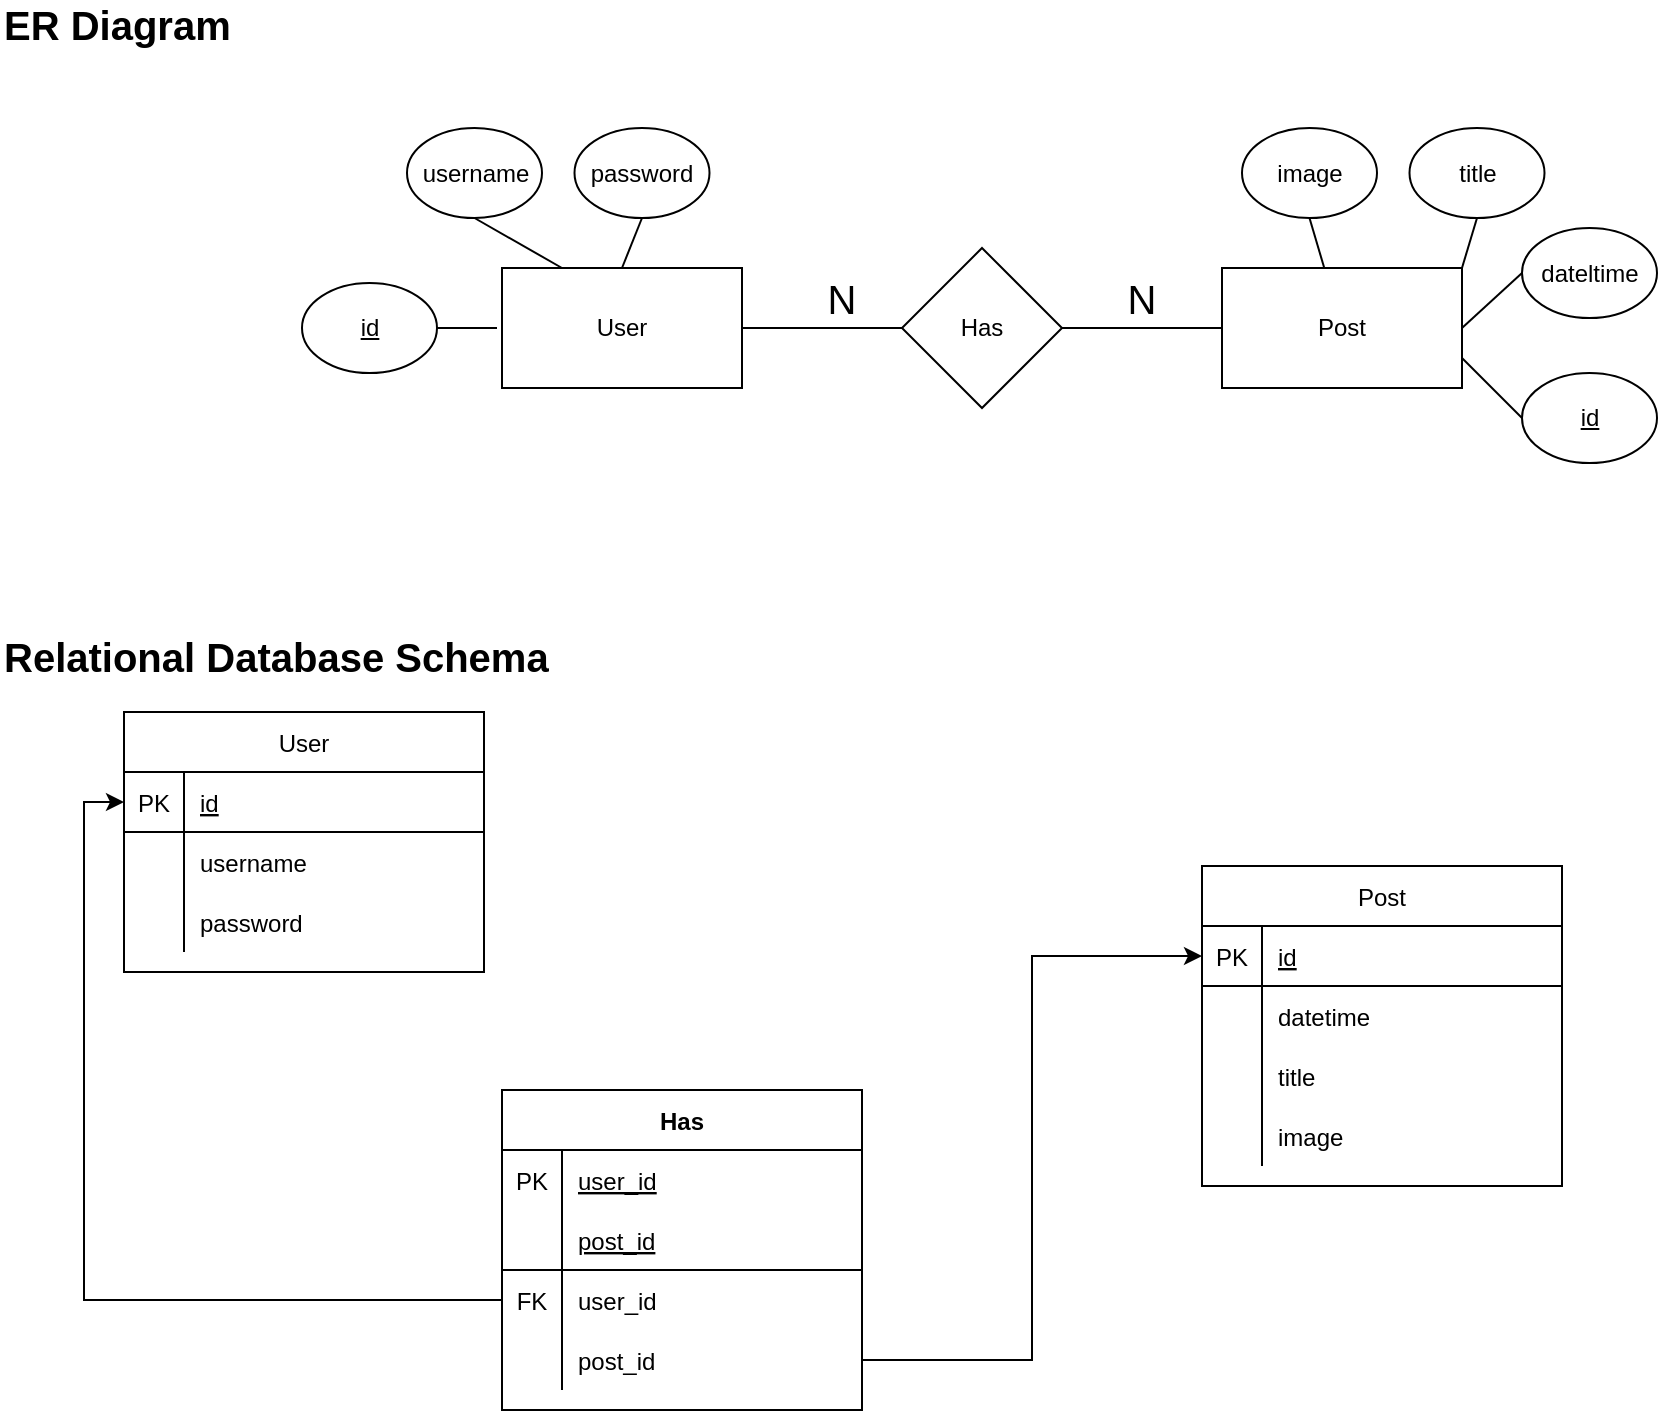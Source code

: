 <mxfile version="15.6.2" type="device"><diagram id="aey4d5iHCI3yIHlzrN2B" name="Page-1"><mxGraphModel dx="1426" dy="825" grid="0" gridSize="10" guides="1" tooltips="1" connect="1" arrows="1" fold="1" page="1" pageScale="1" pageWidth="1169" pageHeight="827" math="0" shadow="0"><root><mxCell id="0"/><mxCell id="1" parent="0"/><mxCell id="T3Nx83zOeM1gn6MiHtZg-17" value="ER Diagram" style="text;html=1;strokeColor=none;fillColor=none;align=left;verticalAlign=middle;whiteSpace=wrap;rounded=0;shadow=0;fontSize=20;fontStyle=1" parent="1" vertex="1"><mxGeometry x="146.25" y="34" width="160" height="20" as="geometry"/></mxCell><mxCell id="T3Nx83zOeM1gn6MiHtZg-18" value="Relational Database Schema" style="text;html=1;strokeColor=none;fillColor=none;align=left;verticalAlign=middle;whiteSpace=wrap;rounded=0;shadow=0;fontSize=20;fontStyle=1" parent="1" vertex="1"><mxGeometry x="146.25" y="350" width="287.5" height="20" as="geometry"/></mxCell><mxCell id="T3Nx83zOeM1gn6MiHtZg-73" style="edgeStyle=none;rounded=0;orthogonalLoop=1;jettySize=auto;html=1;exitX=1;exitY=0.5;exitDx=0;exitDy=0;entryX=0;entryY=0.5;entryDx=0;entryDy=0;endArrow=none;endFill=0;" parent="1" source="T3Nx83zOeM1gn6MiHtZg-66" target="T3Nx83zOeM1gn6MiHtZg-70" edge="1"><mxGeometry relative="1" as="geometry"/></mxCell><mxCell id="T3Nx83zOeM1gn6MiHtZg-66" value="User" style="rounded=0;whiteSpace=wrap;html=1;" parent="1" vertex="1"><mxGeometry x="397" y="166" width="120" height="60" as="geometry"/></mxCell><mxCell id="T3Nx83zOeM1gn6MiHtZg-71" style="rounded=0;orthogonalLoop=1;jettySize=auto;html=1;exitX=0.5;exitY=1;exitDx=0;exitDy=0;entryX=0.25;entryY=0;entryDx=0;entryDy=0;endArrow=none;endFill=0;" parent="1" source="T3Nx83zOeM1gn6MiHtZg-67" target="T3Nx83zOeM1gn6MiHtZg-66" edge="1"><mxGeometry relative="1" as="geometry"/></mxCell><mxCell id="T3Nx83zOeM1gn6MiHtZg-67" value="username" style="ellipse;whiteSpace=wrap;html=1;fontStyle=0" parent="1" vertex="1"><mxGeometry x="349.5" y="96" width="67.5" height="45" as="geometry"/></mxCell><mxCell id="T3Nx83zOeM1gn6MiHtZg-72" style="edgeStyle=none;rounded=0;orthogonalLoop=1;jettySize=auto;html=1;exitX=0.5;exitY=1;exitDx=0;exitDy=0;entryX=0.5;entryY=0;entryDx=0;entryDy=0;endArrow=none;endFill=0;" parent="1" source="T3Nx83zOeM1gn6MiHtZg-69" target="T3Nx83zOeM1gn6MiHtZg-66" edge="1"><mxGeometry relative="1" as="geometry"/></mxCell><mxCell id="T3Nx83zOeM1gn6MiHtZg-69" value="password" style="ellipse;whiteSpace=wrap;html=1;fontStyle=0" parent="1" vertex="1"><mxGeometry x="433.25" y="96" width="67.5" height="45" as="geometry"/></mxCell><mxCell id="T3Nx83zOeM1gn6MiHtZg-70" value="Has" style="rhombus;whiteSpace=wrap;html=1;" parent="1" vertex="1"><mxGeometry x="597" y="156" width="80" height="80" as="geometry"/></mxCell><mxCell id="T3Nx83zOeM1gn6MiHtZg-75" style="edgeStyle=none;rounded=0;orthogonalLoop=1;jettySize=auto;html=1;exitX=0;exitY=0.5;exitDx=0;exitDy=0;entryX=1;entryY=0.5;entryDx=0;entryDy=0;endArrow=none;endFill=0;" parent="1" source="T3Nx83zOeM1gn6MiHtZg-74" target="T3Nx83zOeM1gn6MiHtZg-70" edge="1"><mxGeometry relative="1" as="geometry"/></mxCell><mxCell id="T3Nx83zOeM1gn6MiHtZg-74" value="Post" style="rounded=0;whiteSpace=wrap;html=1;" parent="1" vertex="1"><mxGeometry x="757" y="166" width="120" height="60" as="geometry"/></mxCell><mxCell id="T3Nx83zOeM1gn6MiHtZg-80" style="edgeStyle=none;rounded=0;orthogonalLoop=1;jettySize=auto;html=1;exitX=0.5;exitY=1;exitDx=0;exitDy=0;endArrow=none;endFill=0;" parent="1" source="T3Nx83zOeM1gn6MiHtZg-76" target="T3Nx83zOeM1gn6MiHtZg-74" edge="1"><mxGeometry relative="1" as="geometry"/></mxCell><mxCell id="T3Nx83zOeM1gn6MiHtZg-76" value="image" style="ellipse;whiteSpace=wrap;html=1;fontStyle=0" parent="1" vertex="1"><mxGeometry x="767" y="96" width="67.5" height="45" as="geometry"/></mxCell><mxCell id="T3Nx83zOeM1gn6MiHtZg-82" style="edgeStyle=none;rounded=0;orthogonalLoop=1;jettySize=auto;html=1;exitX=0.5;exitY=1;exitDx=0;exitDy=0;entryX=1;entryY=0;entryDx=0;entryDy=0;endArrow=none;endFill=0;" parent="1" source="T3Nx83zOeM1gn6MiHtZg-77" target="T3Nx83zOeM1gn6MiHtZg-74" edge="1"><mxGeometry relative="1" as="geometry"/></mxCell><mxCell id="T3Nx83zOeM1gn6MiHtZg-77" value="title" style="ellipse;whiteSpace=wrap;html=1;fontStyle=0" parent="1" vertex="1"><mxGeometry x="850.75" y="96" width="67.5" height="45" as="geometry"/></mxCell><mxCell id="T3Nx83zOeM1gn6MiHtZg-79" style="edgeStyle=none;rounded=0;orthogonalLoop=1;jettySize=auto;html=1;exitX=0;exitY=0.5;exitDx=0;exitDy=0;entryX=1;entryY=0.5;entryDx=0;entryDy=0;endArrow=none;endFill=0;" parent="1" source="T3Nx83zOeM1gn6MiHtZg-78" target="T3Nx83zOeM1gn6MiHtZg-74" edge="1"><mxGeometry relative="1" as="geometry"/></mxCell><mxCell id="T3Nx83zOeM1gn6MiHtZg-78" value="dateltime" style="ellipse;whiteSpace=wrap;html=1;fontStyle=0" parent="1" vertex="1"><mxGeometry x="907" y="146" width="67.5" height="45" as="geometry"/></mxCell><mxCell id="T3Nx83zOeM1gn6MiHtZg-84" value="N" style="text;html=1;strokeColor=none;fillColor=none;align=center;verticalAlign=middle;whiteSpace=wrap;rounded=0;fontSize=20;" parent="1" vertex="1"><mxGeometry x="547" y="171" width="40" height="20" as="geometry"/></mxCell><mxCell id="T3Nx83zOeM1gn6MiHtZg-85" value="N" style="text;html=1;strokeColor=none;fillColor=none;align=center;verticalAlign=middle;whiteSpace=wrap;rounded=0;fontSize=20;" parent="1" vertex="1"><mxGeometry x="697" y="171" width="40" height="20" as="geometry"/></mxCell><mxCell id="T3Nx83zOeM1gn6MiHtZg-87" value="User" style="shape=table;startSize=30;container=1;collapsible=1;childLayout=tableLayout;fixedRows=1;rowLines=0;fontStyle=0;align=center;resizeLast=1;fontSize=12;" parent="1" vertex="1"><mxGeometry x="208" y="388" width="180" height="130" as="geometry"/></mxCell><mxCell id="T3Nx83zOeM1gn6MiHtZg-88" value="" style="shape=partialRectangle;collapsible=0;dropTarget=0;pointerEvents=0;fillColor=none;top=0;left=0;bottom=1;right=0;points=[[0,0.5],[1,0.5]];portConstraint=eastwest;" parent="T3Nx83zOeM1gn6MiHtZg-87" vertex="1"><mxGeometry y="30" width="180" height="30" as="geometry"/></mxCell><mxCell id="T3Nx83zOeM1gn6MiHtZg-89" value="PK" style="shape=partialRectangle;connectable=0;fillColor=none;top=0;left=0;bottom=0;right=0;fontStyle=0;overflow=hidden;" parent="T3Nx83zOeM1gn6MiHtZg-88" vertex="1"><mxGeometry width="30" height="30" as="geometry"><mxRectangle width="30" height="30" as="alternateBounds"/></mxGeometry></mxCell><mxCell id="T3Nx83zOeM1gn6MiHtZg-90" value="id" style="shape=partialRectangle;connectable=0;fillColor=none;top=0;left=0;bottom=0;right=0;align=left;spacingLeft=6;fontStyle=4;overflow=hidden;" parent="T3Nx83zOeM1gn6MiHtZg-88" vertex="1"><mxGeometry x="30" width="150" height="30" as="geometry"><mxRectangle width="150" height="30" as="alternateBounds"/></mxGeometry></mxCell><mxCell id="T3Nx83zOeM1gn6MiHtZg-91" value="" style="shape=partialRectangle;collapsible=0;dropTarget=0;pointerEvents=0;fillColor=none;top=0;left=0;bottom=0;right=0;points=[[0,0.5],[1,0.5]];portConstraint=eastwest;" parent="T3Nx83zOeM1gn6MiHtZg-87" vertex="1"><mxGeometry y="60" width="180" height="30" as="geometry"/></mxCell><mxCell id="T3Nx83zOeM1gn6MiHtZg-92" value="" style="shape=partialRectangle;connectable=0;fillColor=none;top=0;left=0;bottom=0;right=0;editable=1;overflow=hidden;" parent="T3Nx83zOeM1gn6MiHtZg-91" vertex="1"><mxGeometry width="30" height="30" as="geometry"><mxRectangle width="30" height="30" as="alternateBounds"/></mxGeometry></mxCell><mxCell id="T3Nx83zOeM1gn6MiHtZg-93" value="username" style="shape=partialRectangle;connectable=0;fillColor=none;top=0;left=0;bottom=0;right=0;align=left;spacingLeft=6;overflow=hidden;" parent="T3Nx83zOeM1gn6MiHtZg-91" vertex="1"><mxGeometry x="30" width="150" height="30" as="geometry"><mxRectangle width="150" height="30" as="alternateBounds"/></mxGeometry></mxCell><mxCell id="T3Nx83zOeM1gn6MiHtZg-94" value="" style="shape=partialRectangle;collapsible=0;dropTarget=0;pointerEvents=0;fillColor=none;top=0;left=0;bottom=0;right=0;points=[[0,0.5],[1,0.5]];portConstraint=eastwest;" parent="T3Nx83zOeM1gn6MiHtZg-87" vertex="1"><mxGeometry y="90" width="180" height="30" as="geometry"/></mxCell><mxCell id="T3Nx83zOeM1gn6MiHtZg-95" value="" style="shape=partialRectangle;connectable=0;fillColor=none;top=0;left=0;bottom=0;right=0;editable=1;overflow=hidden;" parent="T3Nx83zOeM1gn6MiHtZg-94" vertex="1"><mxGeometry width="30" height="30" as="geometry"><mxRectangle width="30" height="30" as="alternateBounds"/></mxGeometry></mxCell><mxCell id="T3Nx83zOeM1gn6MiHtZg-96" value="password" style="shape=partialRectangle;connectable=0;fillColor=none;top=0;left=0;bottom=0;right=0;align=left;spacingLeft=6;overflow=hidden;" parent="T3Nx83zOeM1gn6MiHtZg-94" vertex="1"><mxGeometry x="30" width="150" height="30" as="geometry"><mxRectangle width="150" height="30" as="alternateBounds"/></mxGeometry></mxCell><mxCell id="T3Nx83zOeM1gn6MiHtZg-100" value="Post" style="shape=table;startSize=30;container=1;collapsible=1;childLayout=tableLayout;fixedRows=1;rowLines=0;fontStyle=0;align=center;resizeLast=1;fontSize=12;" parent="1" vertex="1"><mxGeometry x="747" y="465" width="180" height="160" as="geometry"/></mxCell><mxCell id="T3Nx83zOeM1gn6MiHtZg-101" value="" style="shape=partialRectangle;collapsible=0;dropTarget=0;pointerEvents=0;fillColor=none;top=0;left=0;bottom=1;right=0;points=[[0,0.5],[1,0.5]];portConstraint=eastwest;" parent="T3Nx83zOeM1gn6MiHtZg-100" vertex="1"><mxGeometry y="30" width="180" height="30" as="geometry"/></mxCell><mxCell id="T3Nx83zOeM1gn6MiHtZg-102" value="PK" style="shape=partialRectangle;connectable=0;fillColor=none;top=0;left=0;bottom=0;right=0;fontStyle=0;overflow=hidden;" parent="T3Nx83zOeM1gn6MiHtZg-101" vertex="1"><mxGeometry width="30" height="30" as="geometry"><mxRectangle width="30" height="30" as="alternateBounds"/></mxGeometry></mxCell><mxCell id="T3Nx83zOeM1gn6MiHtZg-103" value="id" style="shape=partialRectangle;connectable=0;fillColor=none;top=0;left=0;bottom=0;right=0;align=left;spacingLeft=6;fontStyle=4;overflow=hidden;" parent="T3Nx83zOeM1gn6MiHtZg-101" vertex="1"><mxGeometry x="30" width="150" height="30" as="geometry"><mxRectangle width="150" height="30" as="alternateBounds"/></mxGeometry></mxCell><mxCell id="T3Nx83zOeM1gn6MiHtZg-104" value="" style="shape=partialRectangle;collapsible=0;dropTarget=0;pointerEvents=0;fillColor=none;top=0;left=0;bottom=0;right=0;points=[[0,0.5],[1,0.5]];portConstraint=eastwest;" parent="T3Nx83zOeM1gn6MiHtZg-100" vertex="1"><mxGeometry y="60" width="180" height="30" as="geometry"/></mxCell><mxCell id="T3Nx83zOeM1gn6MiHtZg-105" value="" style="shape=partialRectangle;connectable=0;fillColor=none;top=0;left=0;bottom=0;right=0;editable=1;overflow=hidden;" parent="T3Nx83zOeM1gn6MiHtZg-104" vertex="1"><mxGeometry width="30" height="30" as="geometry"><mxRectangle width="30" height="30" as="alternateBounds"/></mxGeometry></mxCell><mxCell id="T3Nx83zOeM1gn6MiHtZg-106" value="datetime" style="shape=partialRectangle;connectable=0;fillColor=none;top=0;left=0;bottom=0;right=0;align=left;spacingLeft=6;overflow=hidden;" parent="T3Nx83zOeM1gn6MiHtZg-104" vertex="1"><mxGeometry x="30" width="150" height="30" as="geometry"><mxRectangle width="150" height="30" as="alternateBounds"/></mxGeometry></mxCell><mxCell id="T3Nx83zOeM1gn6MiHtZg-107" value="" style="shape=partialRectangle;collapsible=0;dropTarget=0;pointerEvents=0;fillColor=none;top=0;left=0;bottom=0;right=0;points=[[0,0.5],[1,0.5]];portConstraint=eastwest;" parent="T3Nx83zOeM1gn6MiHtZg-100" vertex="1"><mxGeometry y="90" width="180" height="30" as="geometry"/></mxCell><mxCell id="T3Nx83zOeM1gn6MiHtZg-108" value="" style="shape=partialRectangle;connectable=0;fillColor=none;top=0;left=0;bottom=0;right=0;editable=1;overflow=hidden;" parent="T3Nx83zOeM1gn6MiHtZg-107" vertex="1"><mxGeometry width="30" height="30" as="geometry"><mxRectangle width="30" height="30" as="alternateBounds"/></mxGeometry></mxCell><mxCell id="T3Nx83zOeM1gn6MiHtZg-109" value="title" style="shape=partialRectangle;connectable=0;fillColor=none;top=0;left=0;bottom=0;right=0;align=left;spacingLeft=6;overflow=hidden;" parent="T3Nx83zOeM1gn6MiHtZg-107" vertex="1"><mxGeometry x="30" width="150" height="30" as="geometry"><mxRectangle width="150" height="30" as="alternateBounds"/></mxGeometry></mxCell><mxCell id="T3Nx83zOeM1gn6MiHtZg-110" value="" style="shape=partialRectangle;collapsible=0;dropTarget=0;pointerEvents=0;fillColor=none;top=0;left=0;bottom=0;right=0;points=[[0,0.5],[1,0.5]];portConstraint=eastwest;" parent="T3Nx83zOeM1gn6MiHtZg-100" vertex="1"><mxGeometry y="120" width="180" height="30" as="geometry"/></mxCell><mxCell id="T3Nx83zOeM1gn6MiHtZg-111" value="" style="shape=partialRectangle;connectable=0;fillColor=none;top=0;left=0;bottom=0;right=0;editable=1;overflow=hidden;" parent="T3Nx83zOeM1gn6MiHtZg-110" vertex="1"><mxGeometry width="30" height="30" as="geometry"><mxRectangle width="30" height="30" as="alternateBounds"/></mxGeometry></mxCell><mxCell id="T3Nx83zOeM1gn6MiHtZg-112" value="image" style="shape=partialRectangle;connectable=0;fillColor=none;top=0;left=0;bottom=0;right=0;align=left;spacingLeft=6;overflow=hidden;" parent="T3Nx83zOeM1gn6MiHtZg-110" vertex="1"><mxGeometry x="30" width="150" height="30" as="geometry"><mxRectangle width="150" height="30" as="alternateBounds"/></mxGeometry></mxCell><mxCell id="T3Nx83zOeM1gn6MiHtZg-114" style="edgeStyle=none;rounded=0;orthogonalLoop=1;jettySize=auto;html=1;exitX=1;exitY=0.5;exitDx=0;exitDy=0;fontSize=12;endArrow=none;endFill=0;" parent="1" source="T3Nx83zOeM1gn6MiHtZg-113" edge="1"><mxGeometry relative="1" as="geometry"><mxPoint x="394.5" y="196" as="targetPoint"/></mxGeometry></mxCell><mxCell id="T3Nx83zOeM1gn6MiHtZg-113" value="id" style="ellipse;whiteSpace=wrap;html=1;fontStyle=4" parent="1" vertex="1"><mxGeometry x="297" y="173.5" width="67.5" height="45" as="geometry"/></mxCell><mxCell id="T3Nx83zOeM1gn6MiHtZg-116" style="edgeStyle=none;rounded=0;orthogonalLoop=1;jettySize=auto;html=1;exitX=0;exitY=0.5;exitDx=0;exitDy=0;entryX=1;entryY=0.75;entryDx=0;entryDy=0;fontSize=12;endArrow=none;endFill=0;" parent="1" source="T3Nx83zOeM1gn6MiHtZg-115" target="T3Nx83zOeM1gn6MiHtZg-74" edge="1"><mxGeometry relative="1" as="geometry"/></mxCell><mxCell id="T3Nx83zOeM1gn6MiHtZg-115" value="id" style="ellipse;whiteSpace=wrap;html=1;fontStyle=4" parent="1" vertex="1"><mxGeometry x="907" y="218.5" width="67.5" height="45" as="geometry"/></mxCell><mxCell id="T3Nx83zOeM1gn6MiHtZg-117" value="Has" style="shape=table;startSize=30;container=1;collapsible=1;childLayout=tableLayout;fixedRows=1;rowLines=0;fontStyle=1;align=center;resizeLast=1;fontSize=12;" parent="1" vertex="1"><mxGeometry x="397" y="577" width="180" height="160" as="geometry"/></mxCell><mxCell id="T3Nx83zOeM1gn6MiHtZg-140" value="" style="shape=partialRectangle;collapsible=0;dropTarget=0;pointerEvents=0;fillColor=none;top=0;left=0;bottom=0;right=0;points=[[0,0.5],[1,0.5]];portConstraint=eastwest;fontSize=12;" parent="T3Nx83zOeM1gn6MiHtZg-117" vertex="1"><mxGeometry y="30" width="180" height="30" as="geometry"/></mxCell><mxCell id="T3Nx83zOeM1gn6MiHtZg-141" value="PK" style="shape=partialRectangle;connectable=0;fillColor=none;top=0;left=0;bottom=0;right=0;fontStyle=0;overflow=hidden;" parent="T3Nx83zOeM1gn6MiHtZg-140" vertex="1"><mxGeometry width="30" height="30" as="geometry"><mxRectangle width="30" height="30" as="alternateBounds"/></mxGeometry></mxCell><mxCell id="T3Nx83zOeM1gn6MiHtZg-142" value="user_id" style="shape=partialRectangle;connectable=0;fillColor=none;top=0;left=0;bottom=0;right=0;align=left;spacingLeft=6;fontStyle=4;overflow=hidden;" parent="T3Nx83zOeM1gn6MiHtZg-140" vertex="1"><mxGeometry x="30" width="150" height="30" as="geometry"><mxRectangle width="150" height="30" as="alternateBounds"/></mxGeometry></mxCell><mxCell id="T3Nx83zOeM1gn6MiHtZg-118" value="" style="shape=partialRectangle;collapsible=0;dropTarget=0;pointerEvents=0;fillColor=none;top=0;left=0;bottom=1;right=0;points=[[0,0.5],[1,0.5]];portConstraint=eastwest;" parent="T3Nx83zOeM1gn6MiHtZg-117" vertex="1"><mxGeometry y="60" width="180" height="30" as="geometry"/></mxCell><mxCell id="T3Nx83zOeM1gn6MiHtZg-119" value="" style="shape=partialRectangle;connectable=0;fillColor=none;top=0;left=0;bottom=0;right=0;fontStyle=0;overflow=hidden;" parent="T3Nx83zOeM1gn6MiHtZg-118" vertex="1"><mxGeometry width="30" height="30" as="geometry"><mxRectangle width="30" height="30" as="alternateBounds"/></mxGeometry></mxCell><mxCell id="T3Nx83zOeM1gn6MiHtZg-120" value="post_id" style="shape=partialRectangle;connectable=0;fillColor=none;top=0;left=0;bottom=0;right=0;align=left;spacingLeft=6;fontStyle=4;overflow=hidden;" parent="T3Nx83zOeM1gn6MiHtZg-118" vertex="1"><mxGeometry x="30" width="150" height="30" as="geometry"><mxRectangle width="150" height="30" as="alternateBounds"/></mxGeometry></mxCell><mxCell id="T3Nx83zOeM1gn6MiHtZg-121" value="" style="shape=partialRectangle;collapsible=0;dropTarget=0;pointerEvents=0;fillColor=none;top=0;left=0;bottom=0;right=0;points=[[0,0.5],[1,0.5]];portConstraint=eastwest;" parent="T3Nx83zOeM1gn6MiHtZg-117" vertex="1"><mxGeometry y="90" width="180" height="30" as="geometry"/></mxCell><mxCell id="T3Nx83zOeM1gn6MiHtZg-122" value="FK" style="shape=partialRectangle;connectable=0;fillColor=none;top=0;left=0;bottom=0;right=0;editable=1;overflow=hidden;" parent="T3Nx83zOeM1gn6MiHtZg-121" vertex="1"><mxGeometry width="30" height="30" as="geometry"><mxRectangle width="30" height="30" as="alternateBounds"/></mxGeometry></mxCell><mxCell id="T3Nx83zOeM1gn6MiHtZg-123" value="user_id" style="shape=partialRectangle;connectable=0;fillColor=none;top=0;left=0;bottom=0;right=0;align=left;spacingLeft=6;overflow=hidden;" parent="T3Nx83zOeM1gn6MiHtZg-121" vertex="1"><mxGeometry x="30" width="150" height="30" as="geometry"><mxRectangle width="150" height="30" as="alternateBounds"/></mxGeometry></mxCell><mxCell id="T3Nx83zOeM1gn6MiHtZg-124" value="" style="shape=partialRectangle;collapsible=0;dropTarget=0;pointerEvents=0;fillColor=none;top=0;left=0;bottom=0;right=0;points=[[0,0.5],[1,0.5]];portConstraint=eastwest;" parent="T3Nx83zOeM1gn6MiHtZg-117" vertex="1"><mxGeometry y="120" width="180" height="30" as="geometry"/></mxCell><mxCell id="T3Nx83zOeM1gn6MiHtZg-125" value="" style="shape=partialRectangle;connectable=0;fillColor=none;top=0;left=0;bottom=0;right=0;editable=1;overflow=hidden;" parent="T3Nx83zOeM1gn6MiHtZg-124" vertex="1"><mxGeometry width="30" height="30" as="geometry"><mxRectangle width="30" height="30" as="alternateBounds"/></mxGeometry></mxCell><mxCell id="T3Nx83zOeM1gn6MiHtZg-126" value="post_id" style="shape=partialRectangle;connectable=0;fillColor=none;top=0;left=0;bottom=0;right=0;align=left;spacingLeft=6;overflow=hidden;" parent="T3Nx83zOeM1gn6MiHtZg-124" vertex="1"><mxGeometry x="30" width="150" height="30" as="geometry"><mxRectangle width="150" height="30" as="alternateBounds"/></mxGeometry></mxCell><mxCell id="T3Nx83zOeM1gn6MiHtZg-143" style="edgeStyle=orthogonalEdgeStyle;rounded=0;orthogonalLoop=1;jettySize=auto;html=1;exitX=0;exitY=0.5;exitDx=0;exitDy=0;entryX=0;entryY=0.5;entryDx=0;entryDy=0;fontSize=12;endArrow=classic;endFill=1;" parent="1" source="T3Nx83zOeM1gn6MiHtZg-121" target="T3Nx83zOeM1gn6MiHtZg-88" edge="1"><mxGeometry relative="1" as="geometry"/></mxCell><mxCell id="T3Nx83zOeM1gn6MiHtZg-144" style="edgeStyle=orthogonalEdgeStyle;rounded=0;orthogonalLoop=1;jettySize=auto;html=1;exitX=1;exitY=0.5;exitDx=0;exitDy=0;entryX=0;entryY=0.5;entryDx=0;entryDy=0;fontSize=12;endArrow=classic;endFill=1;" parent="1" source="T3Nx83zOeM1gn6MiHtZg-124" target="T3Nx83zOeM1gn6MiHtZg-101" edge="1"><mxGeometry relative="1" as="geometry"/></mxCell></root></mxGraphModel></diagram></mxfile>